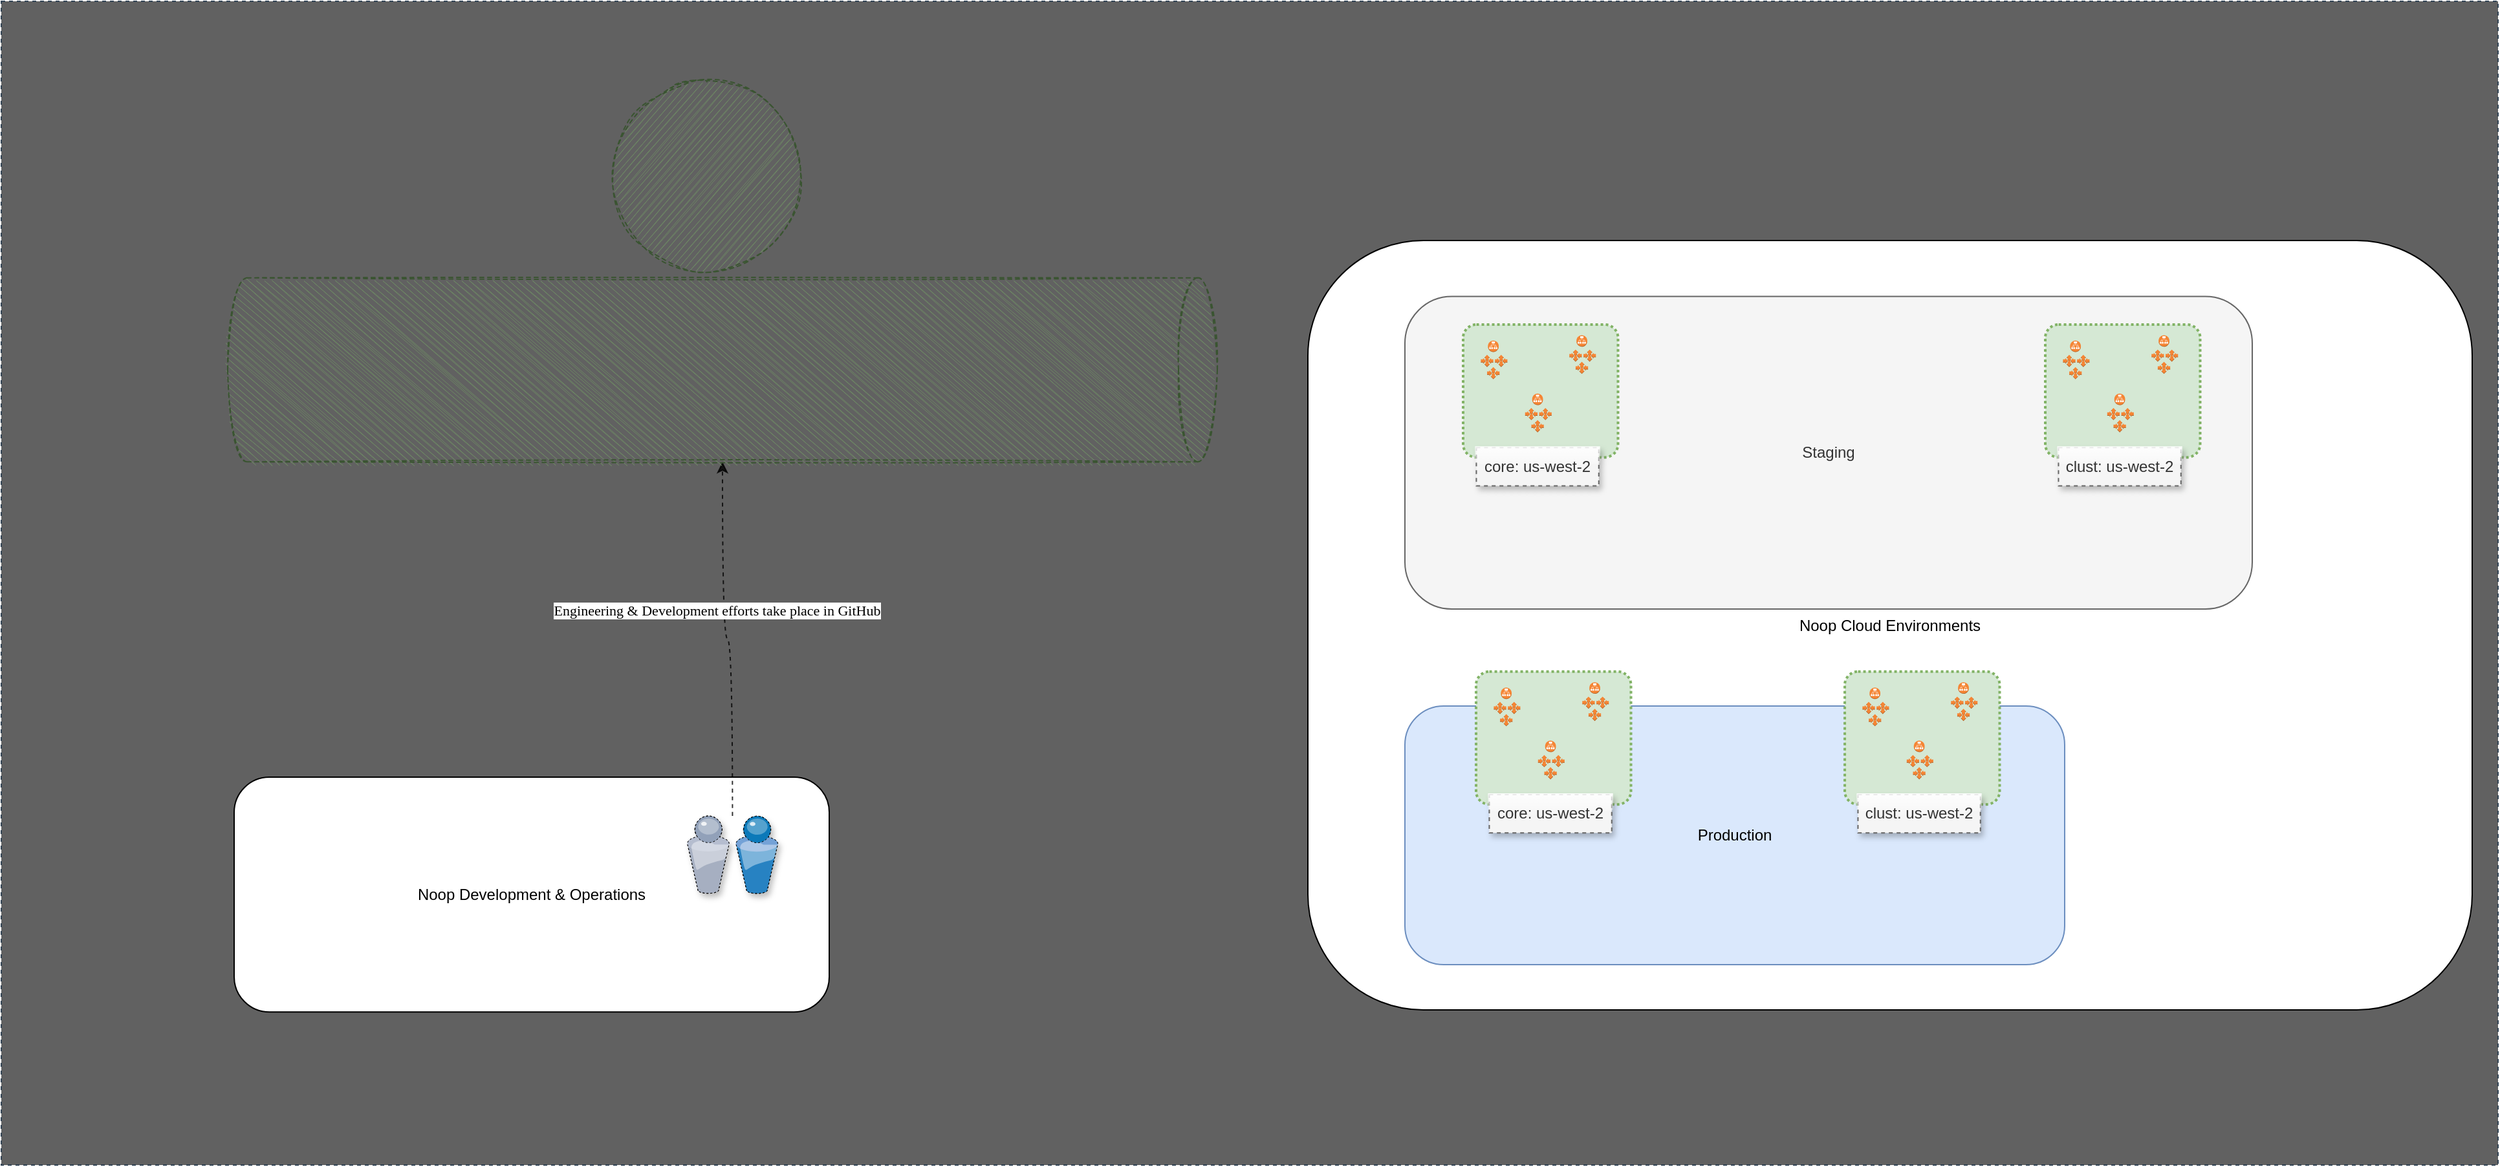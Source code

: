 <mxfile version="17.4.5" type="github">
  <diagram id="MrWLmjiOMjsbcq2BK0N4" name="Page-1">
    <mxGraphModel dx="2790" dy="1673" grid="1" gridSize="10" guides="1" tooltips="1" connect="1" arrows="1" fold="1" page="1" pageScale="1" pageWidth="1100" pageHeight="850" math="0" shadow="0">
      <root>
        <mxCell id="0" />
        <mxCell id="1" parent="0" />
        <mxCell id="ze3RAHLxQSvjNH8ZhFYn-111" value="" style="rounded=0;whiteSpace=wrap;html=1;shadow=0;glass=0;dashed=1;sketch=0;fillColor=#616161;fontColor=#ffffff;strokeColor=#314354;gradientColor=none;" vertex="1" parent="1">
          <mxGeometry x="-550" y="-50" width="1930" height="900" as="geometry" />
        </mxCell>
        <mxCell id="ze3RAHLxQSvjNH8ZhFYn-1" value="Noop Development &amp;amp; Operations" style="rounded=1;whiteSpace=wrap;html=1;" vertex="1" parent="1">
          <mxGeometry x="-370" y="550" width="460" height="181.62" as="geometry" />
        </mxCell>
        <mxCell id="ze3RAHLxQSvjNH8ZhFYn-2" value="Noop Cloud Environments" style="rounded=1;whiteSpace=wrap;html=1;" vertex="1" parent="1">
          <mxGeometry x="460" y="135" width="900" height="595" as="geometry" />
        </mxCell>
        <mxCell id="ze3RAHLxQSvjNH8ZhFYn-3" value="Staging" style="rounded=1;whiteSpace=wrap;html=1;fillColor=#f5f5f5;fontColor=#333333;strokeColor=#666666;" vertex="1" parent="1">
          <mxGeometry x="535" y="178.25" width="655" height="241.75" as="geometry" />
        </mxCell>
        <mxCell id="ze3RAHLxQSvjNH8ZhFYn-5" value="Production" style="rounded=1;whiteSpace=wrap;html=1;fillColor=#dae8fc;strokeColor=#6c8ebf;" vertex="1" parent="1">
          <mxGeometry x="535" y="495" width="510" height="200" as="geometry" />
        </mxCell>
        <mxCell id="ze3RAHLxQSvjNH8ZhFYn-29" value="" style="group" vertex="1" connectable="0" parent="1">
          <mxGeometry x="580" y="200" width="130" height="153.25" as="geometry" />
        </mxCell>
        <mxCell id="ze3RAHLxQSvjNH8ZhFYn-25" value="" style="rounded=1;arcSize=10;dashed=1;fillColor=#d5e8d4;dashPattern=1 1;strokeWidth=2;strokeColor=#82b366;" vertex="1" parent="ze3RAHLxQSvjNH8ZhFYn-29">
          <mxGeometry width="119.737" height="102.695" as="geometry" />
        </mxCell>
        <mxCell id="ze3RAHLxQSvjNH8ZhFYn-11" value="" style="group" vertex="1" connectable="0" parent="ze3RAHLxQSvjNH8ZhFYn-29">
          <mxGeometry x="13.684" y="12.317" width="20.526" height="29.973" as="geometry" />
        </mxCell>
        <mxCell id="ze3RAHLxQSvjNH8ZhFYn-12" value="" style="outlineConnect=0;dashed=0;verticalLabelPosition=bottom;verticalAlign=top;align=center;html=1;shape=mxgraph.aws3.auto_scaling;fillColor=#F58534;gradientColor=none;" vertex="1" parent="ze3RAHLxQSvjNH8ZhFYn-11">
          <mxGeometry y="11.101" width="9.627" height="9.436" as="geometry" />
        </mxCell>
        <mxCell id="ze3RAHLxQSvjNH8ZhFYn-14" value="" style="outlineConnect=0;dashed=0;verticalLabelPosition=bottom;verticalAlign=top;align=center;html=1;shape=mxgraph.aws3.auto_scaling;fillColor=#F58534;gradientColor=none;" vertex="1" parent="ze3RAHLxQSvjNH8ZhFYn-11">
          <mxGeometry x="10.899" y="11.101" width="9.627" height="9.436" as="geometry" />
        </mxCell>
        <mxCell id="ze3RAHLxQSvjNH8ZhFYn-15" value="" style="outlineConnect=0;dashed=0;verticalLabelPosition=bottom;verticalAlign=top;align=center;html=1;shape=mxgraph.aws3.auto_scaling;fillColor=#F58534;gradientColor=none;" vertex="1" parent="ze3RAHLxQSvjNH8ZhFYn-11">
          <mxGeometry x="4.844" y="20.537" width="9.627" height="9.436" as="geometry" />
        </mxCell>
        <mxCell id="ze3RAHLxQSvjNH8ZhFYn-13" value="" style="outlineConnect=0;dashed=0;verticalLabelPosition=bottom;verticalAlign=top;align=center;html=1;shape=mxgraph.aws3.application_load_balancer;fillColor=#F58534;gradientColor=none;" vertex="1" parent="ze3RAHLxQSvjNH8ZhFYn-11">
          <mxGeometry x="5.48" width="8.356" height="8.881" as="geometry" />
        </mxCell>
        <mxCell id="ze3RAHLxQSvjNH8ZhFYn-10" value="" style="group" vertex="1" connectable="0" parent="ze3RAHLxQSvjNH8ZhFYn-29">
          <mxGeometry x="47.895" y="53.376" width="82.105" height="99.874" as="geometry" />
        </mxCell>
        <mxCell id="ze3RAHLxQSvjNH8ZhFYn-6" value="" style="outlineConnect=0;dashed=0;verticalLabelPosition=bottom;verticalAlign=top;align=center;html=1;shape=mxgraph.aws3.auto_scaling;fillColor=#F58534;gradientColor=none;" vertex="1" parent="ze3RAHLxQSvjNH8ZhFYn-10">
          <mxGeometry y="11.101" width="9.627" height="9.436" as="geometry" />
        </mxCell>
        <mxCell id="ze3RAHLxQSvjNH8ZhFYn-8" value="" style="outlineConnect=0;dashed=0;verticalLabelPosition=bottom;verticalAlign=top;align=center;html=1;shape=mxgraph.aws3.auto_scaling;fillColor=#F58534;gradientColor=none;" vertex="1" parent="ze3RAHLxQSvjNH8ZhFYn-10">
          <mxGeometry x="10.899" y="11.101" width="9.627" height="9.436" as="geometry" />
        </mxCell>
        <mxCell id="ze3RAHLxQSvjNH8ZhFYn-9" value="" style="outlineConnect=0;dashed=0;verticalLabelPosition=bottom;verticalAlign=top;align=center;html=1;shape=mxgraph.aws3.auto_scaling;fillColor=#F58534;gradientColor=none;" vertex="1" parent="ze3RAHLxQSvjNH8ZhFYn-10">
          <mxGeometry x="4.844" y="20.537" width="9.627" height="9.436" as="geometry" />
        </mxCell>
        <mxCell id="ze3RAHLxQSvjNH8ZhFYn-28" value="core: us-west-2" style="text;html=1;strokeColor=#666666;fillColor=#f5f5f5;align=center;verticalAlign=middle;whiteSpace=wrap;rounded=0;fontColor=#333333;dashed=1;shadow=1;sketch=0;glass=1;" vertex="1" parent="ze3RAHLxQSvjNH8ZhFYn-10">
          <mxGeometry x="-37.671" y="41.784" width="94.647" height="29.587" as="geometry" />
        </mxCell>
        <mxCell id="ze3RAHLxQSvjNH8ZhFYn-7" value="" style="outlineConnect=0;dashed=0;verticalLabelPosition=bottom;verticalAlign=top;align=center;html=1;shape=mxgraph.aws3.application_load_balancer;fillColor=#F58534;gradientColor=none;" vertex="1" parent="ze3RAHLxQSvjNH8ZhFYn-10">
          <mxGeometry x="5.48" width="8.356" height="8.881" as="geometry" />
        </mxCell>
        <mxCell id="ze3RAHLxQSvjNH8ZhFYn-16" value="" style="group" vertex="1" connectable="0" parent="ze3RAHLxQSvjNH8ZhFYn-29">
          <mxGeometry x="82.105" y="8.212" width="20.526" height="29.973" as="geometry" />
        </mxCell>
        <mxCell id="ze3RAHLxQSvjNH8ZhFYn-17" value="" style="outlineConnect=0;dashed=0;verticalLabelPosition=bottom;verticalAlign=top;align=center;html=1;shape=mxgraph.aws3.auto_scaling;fillColor=#F58534;gradientColor=none;" vertex="1" parent="ze3RAHLxQSvjNH8ZhFYn-16">
          <mxGeometry y="11.101" width="9.627" height="9.436" as="geometry" />
        </mxCell>
        <mxCell id="ze3RAHLxQSvjNH8ZhFYn-19" value="" style="outlineConnect=0;dashed=0;verticalLabelPosition=bottom;verticalAlign=top;align=center;html=1;shape=mxgraph.aws3.auto_scaling;fillColor=#F58534;gradientColor=none;" vertex="1" parent="ze3RAHLxQSvjNH8ZhFYn-16">
          <mxGeometry x="10.899" y="11.101" width="9.627" height="9.436" as="geometry" />
        </mxCell>
        <mxCell id="ze3RAHLxQSvjNH8ZhFYn-20" value="" style="outlineConnect=0;dashed=0;verticalLabelPosition=bottom;verticalAlign=top;align=center;html=1;shape=mxgraph.aws3.auto_scaling;fillColor=#F58534;gradientColor=none;" vertex="1" parent="ze3RAHLxQSvjNH8ZhFYn-16">
          <mxGeometry x="4.844" y="20.537" width="9.627" height="9.436" as="geometry" />
        </mxCell>
        <mxCell id="ze3RAHLxQSvjNH8ZhFYn-18" value="" style="outlineConnect=0;dashed=0;verticalLabelPosition=bottom;verticalAlign=top;align=center;html=1;shape=mxgraph.aws3.application_load_balancer;fillColor=#F58534;gradientColor=none;" vertex="1" parent="ze3RAHLxQSvjNH8ZhFYn-16">
          <mxGeometry x="5.48" width="8.356" height="8.881" as="geometry" />
        </mxCell>
        <mxCell id="ze3RAHLxQSvjNH8ZhFYn-50" value="" style="group" vertex="1" connectable="0" parent="1">
          <mxGeometry x="1030" y="200" width="130" height="153.25" as="geometry" />
        </mxCell>
        <mxCell id="ze3RAHLxQSvjNH8ZhFYn-51" value="" style="rounded=1;arcSize=10;dashed=1;fillColor=#d5e8d4;dashPattern=1 1;strokeWidth=2;strokeColor=#82b366;" vertex="1" parent="ze3RAHLxQSvjNH8ZhFYn-50">
          <mxGeometry width="119.737" height="102.695" as="geometry" />
        </mxCell>
        <mxCell id="ze3RAHLxQSvjNH8ZhFYn-52" value="" style="group" vertex="1" connectable="0" parent="ze3RAHLxQSvjNH8ZhFYn-50">
          <mxGeometry x="13.684" y="12.317" width="20.526" height="29.973" as="geometry" />
        </mxCell>
        <mxCell id="ze3RAHLxQSvjNH8ZhFYn-53" value="" style="outlineConnect=0;dashed=0;verticalLabelPosition=bottom;verticalAlign=top;align=center;html=1;shape=mxgraph.aws3.auto_scaling;fillColor=#F58534;gradientColor=none;" vertex="1" parent="ze3RAHLxQSvjNH8ZhFYn-52">
          <mxGeometry y="11.101" width="9.627" height="9.436" as="geometry" />
        </mxCell>
        <mxCell id="ze3RAHLxQSvjNH8ZhFYn-54" value="" style="outlineConnect=0;dashed=0;verticalLabelPosition=bottom;verticalAlign=top;align=center;html=1;shape=mxgraph.aws3.auto_scaling;fillColor=#F58534;gradientColor=none;" vertex="1" parent="ze3RAHLxQSvjNH8ZhFYn-52">
          <mxGeometry x="10.899" y="11.101" width="9.627" height="9.436" as="geometry" />
        </mxCell>
        <mxCell id="ze3RAHLxQSvjNH8ZhFYn-55" value="" style="outlineConnect=0;dashed=0;verticalLabelPosition=bottom;verticalAlign=top;align=center;html=1;shape=mxgraph.aws3.auto_scaling;fillColor=#F58534;gradientColor=none;" vertex="1" parent="ze3RAHLxQSvjNH8ZhFYn-52">
          <mxGeometry x="4.844" y="20.537" width="9.627" height="9.436" as="geometry" />
        </mxCell>
        <mxCell id="ze3RAHLxQSvjNH8ZhFYn-56" value="" style="outlineConnect=0;dashed=0;verticalLabelPosition=bottom;verticalAlign=top;align=center;html=1;shape=mxgraph.aws3.application_load_balancer;fillColor=#F58534;gradientColor=none;" vertex="1" parent="ze3RAHLxQSvjNH8ZhFYn-52">
          <mxGeometry x="5.48" width="8.356" height="8.881" as="geometry" />
        </mxCell>
        <mxCell id="ze3RAHLxQSvjNH8ZhFYn-57" value="" style="group" vertex="1" connectable="0" parent="ze3RAHLxQSvjNH8ZhFYn-50">
          <mxGeometry x="47.895" y="53.376" width="82.105" height="99.874" as="geometry" />
        </mxCell>
        <mxCell id="ze3RAHLxQSvjNH8ZhFYn-58" value="" style="outlineConnect=0;dashed=0;verticalLabelPosition=bottom;verticalAlign=top;align=center;html=1;shape=mxgraph.aws3.auto_scaling;fillColor=#F58534;gradientColor=none;" vertex="1" parent="ze3RAHLxQSvjNH8ZhFYn-57">
          <mxGeometry y="11.101" width="9.627" height="9.436" as="geometry" />
        </mxCell>
        <mxCell id="ze3RAHLxQSvjNH8ZhFYn-59" value="" style="outlineConnect=0;dashed=0;verticalLabelPosition=bottom;verticalAlign=top;align=center;html=1;shape=mxgraph.aws3.auto_scaling;fillColor=#F58534;gradientColor=none;" vertex="1" parent="ze3RAHLxQSvjNH8ZhFYn-57">
          <mxGeometry x="10.899" y="11.101" width="9.627" height="9.436" as="geometry" />
        </mxCell>
        <mxCell id="ze3RAHLxQSvjNH8ZhFYn-60" value="" style="outlineConnect=0;dashed=0;verticalLabelPosition=bottom;verticalAlign=top;align=center;html=1;shape=mxgraph.aws3.auto_scaling;fillColor=#F58534;gradientColor=none;" vertex="1" parent="ze3RAHLxQSvjNH8ZhFYn-57">
          <mxGeometry x="4.844" y="20.537" width="9.627" height="9.436" as="geometry" />
        </mxCell>
        <mxCell id="ze3RAHLxQSvjNH8ZhFYn-61" value="clust: us-west-2" style="text;html=1;strokeColor=#666666;fillColor=#f5f5f5;align=center;verticalAlign=middle;whiteSpace=wrap;rounded=0;fontColor=#333333;dashed=1;shadow=1;sketch=0;glass=1;" vertex="1" parent="ze3RAHLxQSvjNH8ZhFYn-57">
          <mxGeometry x="-37.671" y="41.784" width="94.647" height="29.587" as="geometry" />
        </mxCell>
        <mxCell id="ze3RAHLxQSvjNH8ZhFYn-62" value="" style="outlineConnect=0;dashed=0;verticalLabelPosition=bottom;verticalAlign=top;align=center;html=1;shape=mxgraph.aws3.application_load_balancer;fillColor=#F58534;gradientColor=none;" vertex="1" parent="ze3RAHLxQSvjNH8ZhFYn-57">
          <mxGeometry x="5.48" width="8.356" height="8.881" as="geometry" />
        </mxCell>
        <mxCell id="ze3RAHLxQSvjNH8ZhFYn-63" value="" style="group" vertex="1" connectable="0" parent="ze3RAHLxQSvjNH8ZhFYn-50">
          <mxGeometry x="82.105" y="8.212" width="20.526" height="29.973" as="geometry" />
        </mxCell>
        <mxCell id="ze3RAHLxQSvjNH8ZhFYn-64" value="" style="outlineConnect=0;dashed=0;verticalLabelPosition=bottom;verticalAlign=top;align=center;html=1;shape=mxgraph.aws3.auto_scaling;fillColor=#F58534;gradientColor=none;" vertex="1" parent="ze3RAHLxQSvjNH8ZhFYn-63">
          <mxGeometry y="11.101" width="9.627" height="9.436" as="geometry" />
        </mxCell>
        <mxCell id="ze3RAHLxQSvjNH8ZhFYn-65" value="" style="outlineConnect=0;dashed=0;verticalLabelPosition=bottom;verticalAlign=top;align=center;html=1;shape=mxgraph.aws3.auto_scaling;fillColor=#F58534;gradientColor=none;" vertex="1" parent="ze3RAHLxQSvjNH8ZhFYn-63">
          <mxGeometry x="10.899" y="11.101" width="9.627" height="9.436" as="geometry" />
        </mxCell>
        <mxCell id="ze3RAHLxQSvjNH8ZhFYn-66" value="" style="outlineConnect=0;dashed=0;verticalLabelPosition=bottom;verticalAlign=top;align=center;html=1;shape=mxgraph.aws3.auto_scaling;fillColor=#F58534;gradientColor=none;" vertex="1" parent="ze3RAHLxQSvjNH8ZhFYn-63">
          <mxGeometry x="4.844" y="20.537" width="9.627" height="9.436" as="geometry" />
        </mxCell>
        <mxCell id="ze3RAHLxQSvjNH8ZhFYn-67" value="" style="outlineConnect=0;dashed=0;verticalLabelPosition=bottom;verticalAlign=top;align=center;html=1;shape=mxgraph.aws3.application_load_balancer;fillColor=#F58534;gradientColor=none;" vertex="1" parent="ze3RAHLxQSvjNH8ZhFYn-63">
          <mxGeometry x="5.48" width="8.356" height="8.881" as="geometry" />
        </mxCell>
        <mxCell id="ze3RAHLxQSvjNH8ZhFYn-68" value="" style="group" vertex="1" connectable="0" parent="1">
          <mxGeometry x="590" y="468.38" width="130" height="153.25" as="geometry" />
        </mxCell>
        <mxCell id="ze3RAHLxQSvjNH8ZhFYn-69" value="" style="rounded=1;arcSize=10;dashed=1;fillColor=#d5e8d4;dashPattern=1 1;strokeWidth=2;strokeColor=#82b366;" vertex="1" parent="ze3RAHLxQSvjNH8ZhFYn-68">
          <mxGeometry width="119.737" height="102.695" as="geometry" />
        </mxCell>
        <mxCell id="ze3RAHLxQSvjNH8ZhFYn-70" value="" style="group" vertex="1" connectable="0" parent="ze3RAHLxQSvjNH8ZhFYn-68">
          <mxGeometry x="13.684" y="12.317" width="20.526" height="29.973" as="geometry" />
        </mxCell>
        <mxCell id="ze3RAHLxQSvjNH8ZhFYn-71" value="" style="outlineConnect=0;dashed=0;verticalLabelPosition=bottom;verticalAlign=top;align=center;html=1;shape=mxgraph.aws3.auto_scaling;fillColor=#F58534;gradientColor=none;" vertex="1" parent="ze3RAHLxQSvjNH8ZhFYn-70">
          <mxGeometry y="11.101" width="9.627" height="9.436" as="geometry" />
        </mxCell>
        <mxCell id="ze3RAHLxQSvjNH8ZhFYn-72" value="" style="outlineConnect=0;dashed=0;verticalLabelPosition=bottom;verticalAlign=top;align=center;html=1;shape=mxgraph.aws3.auto_scaling;fillColor=#F58534;gradientColor=none;" vertex="1" parent="ze3RAHLxQSvjNH8ZhFYn-70">
          <mxGeometry x="10.899" y="11.101" width="9.627" height="9.436" as="geometry" />
        </mxCell>
        <mxCell id="ze3RAHLxQSvjNH8ZhFYn-73" value="" style="outlineConnect=0;dashed=0;verticalLabelPosition=bottom;verticalAlign=top;align=center;html=1;shape=mxgraph.aws3.auto_scaling;fillColor=#F58534;gradientColor=none;" vertex="1" parent="ze3RAHLxQSvjNH8ZhFYn-70">
          <mxGeometry x="4.844" y="20.537" width="9.627" height="9.436" as="geometry" />
        </mxCell>
        <mxCell id="ze3RAHLxQSvjNH8ZhFYn-74" value="" style="outlineConnect=0;dashed=0;verticalLabelPosition=bottom;verticalAlign=top;align=center;html=1;shape=mxgraph.aws3.application_load_balancer;fillColor=#F58534;gradientColor=none;" vertex="1" parent="ze3RAHLxQSvjNH8ZhFYn-70">
          <mxGeometry x="5.48" width="8.356" height="8.881" as="geometry" />
        </mxCell>
        <mxCell id="ze3RAHLxQSvjNH8ZhFYn-75" value="" style="group" vertex="1" connectable="0" parent="ze3RAHLxQSvjNH8ZhFYn-68">
          <mxGeometry x="47.895" y="53.376" width="82.105" height="99.874" as="geometry" />
        </mxCell>
        <mxCell id="ze3RAHLxQSvjNH8ZhFYn-76" value="" style="outlineConnect=0;dashed=0;verticalLabelPosition=bottom;verticalAlign=top;align=center;html=1;shape=mxgraph.aws3.auto_scaling;fillColor=#F58534;gradientColor=none;" vertex="1" parent="ze3RAHLxQSvjNH8ZhFYn-75">
          <mxGeometry y="11.101" width="9.627" height="9.436" as="geometry" />
        </mxCell>
        <mxCell id="ze3RAHLxQSvjNH8ZhFYn-77" value="" style="outlineConnect=0;dashed=0;verticalLabelPosition=bottom;verticalAlign=top;align=center;html=1;shape=mxgraph.aws3.auto_scaling;fillColor=#F58534;gradientColor=none;" vertex="1" parent="ze3RAHLxQSvjNH8ZhFYn-75">
          <mxGeometry x="10.899" y="11.101" width="9.627" height="9.436" as="geometry" />
        </mxCell>
        <mxCell id="ze3RAHLxQSvjNH8ZhFYn-78" value="" style="outlineConnect=0;dashed=0;verticalLabelPosition=bottom;verticalAlign=top;align=center;html=1;shape=mxgraph.aws3.auto_scaling;fillColor=#F58534;gradientColor=none;" vertex="1" parent="ze3RAHLxQSvjNH8ZhFYn-75">
          <mxGeometry x="4.844" y="20.537" width="9.627" height="9.436" as="geometry" />
        </mxCell>
        <mxCell id="ze3RAHLxQSvjNH8ZhFYn-79" value="core: us-west-2" style="text;html=1;strokeColor=#666666;fillColor=#f5f5f5;align=center;verticalAlign=middle;whiteSpace=wrap;rounded=0;fontColor=#333333;dashed=1;shadow=1;sketch=0;glass=1;" vertex="1" parent="ze3RAHLxQSvjNH8ZhFYn-75">
          <mxGeometry x="-37.671" y="41.784" width="94.647" height="29.587" as="geometry" />
        </mxCell>
        <mxCell id="ze3RAHLxQSvjNH8ZhFYn-80" value="" style="outlineConnect=0;dashed=0;verticalLabelPosition=bottom;verticalAlign=top;align=center;html=1;shape=mxgraph.aws3.application_load_balancer;fillColor=#F58534;gradientColor=none;" vertex="1" parent="ze3RAHLxQSvjNH8ZhFYn-75">
          <mxGeometry x="5.48" width="8.356" height="8.881" as="geometry" />
        </mxCell>
        <mxCell id="ze3RAHLxQSvjNH8ZhFYn-81" value="" style="group" vertex="1" connectable="0" parent="ze3RAHLxQSvjNH8ZhFYn-68">
          <mxGeometry x="82.105" y="8.212" width="20.526" height="29.973" as="geometry" />
        </mxCell>
        <mxCell id="ze3RAHLxQSvjNH8ZhFYn-82" value="" style="outlineConnect=0;dashed=0;verticalLabelPosition=bottom;verticalAlign=top;align=center;html=1;shape=mxgraph.aws3.auto_scaling;fillColor=#F58534;gradientColor=none;" vertex="1" parent="ze3RAHLxQSvjNH8ZhFYn-81">
          <mxGeometry y="11.101" width="9.627" height="9.436" as="geometry" />
        </mxCell>
        <mxCell id="ze3RAHLxQSvjNH8ZhFYn-83" value="" style="outlineConnect=0;dashed=0;verticalLabelPosition=bottom;verticalAlign=top;align=center;html=1;shape=mxgraph.aws3.auto_scaling;fillColor=#F58534;gradientColor=none;" vertex="1" parent="ze3RAHLxQSvjNH8ZhFYn-81">
          <mxGeometry x="10.899" y="11.101" width="9.627" height="9.436" as="geometry" />
        </mxCell>
        <mxCell id="ze3RAHLxQSvjNH8ZhFYn-84" value="" style="outlineConnect=0;dashed=0;verticalLabelPosition=bottom;verticalAlign=top;align=center;html=1;shape=mxgraph.aws3.auto_scaling;fillColor=#F58534;gradientColor=none;" vertex="1" parent="ze3RAHLxQSvjNH8ZhFYn-81">
          <mxGeometry x="4.844" y="20.537" width="9.627" height="9.436" as="geometry" />
        </mxCell>
        <mxCell id="ze3RAHLxQSvjNH8ZhFYn-85" value="" style="outlineConnect=0;dashed=0;verticalLabelPosition=bottom;verticalAlign=top;align=center;html=1;shape=mxgraph.aws3.application_load_balancer;fillColor=#F58534;gradientColor=none;" vertex="1" parent="ze3RAHLxQSvjNH8ZhFYn-81">
          <mxGeometry x="5.48" width="8.356" height="8.881" as="geometry" />
        </mxCell>
        <mxCell id="ze3RAHLxQSvjNH8ZhFYn-86" value="" style="group" vertex="1" connectable="0" parent="1">
          <mxGeometry x="875" y="468.38" width="130" height="153.25" as="geometry" />
        </mxCell>
        <mxCell id="ze3RAHLxQSvjNH8ZhFYn-87" value="" style="rounded=1;arcSize=10;dashed=1;fillColor=#d5e8d4;dashPattern=1 1;strokeWidth=2;strokeColor=#82b366;" vertex="1" parent="ze3RAHLxQSvjNH8ZhFYn-86">
          <mxGeometry width="119.737" height="102.695" as="geometry" />
        </mxCell>
        <mxCell id="ze3RAHLxQSvjNH8ZhFYn-88" value="" style="group" vertex="1" connectable="0" parent="ze3RAHLxQSvjNH8ZhFYn-86">
          <mxGeometry x="13.684" y="12.317" width="20.526" height="29.973" as="geometry" />
        </mxCell>
        <mxCell id="ze3RAHLxQSvjNH8ZhFYn-89" value="" style="outlineConnect=0;dashed=0;verticalLabelPosition=bottom;verticalAlign=top;align=center;html=1;shape=mxgraph.aws3.auto_scaling;fillColor=#F58534;gradientColor=none;" vertex="1" parent="ze3RAHLxQSvjNH8ZhFYn-88">
          <mxGeometry y="11.101" width="9.627" height="9.436" as="geometry" />
        </mxCell>
        <mxCell id="ze3RAHLxQSvjNH8ZhFYn-90" value="" style="outlineConnect=0;dashed=0;verticalLabelPosition=bottom;verticalAlign=top;align=center;html=1;shape=mxgraph.aws3.auto_scaling;fillColor=#F58534;gradientColor=none;" vertex="1" parent="ze3RAHLxQSvjNH8ZhFYn-88">
          <mxGeometry x="10.899" y="11.101" width="9.627" height="9.436" as="geometry" />
        </mxCell>
        <mxCell id="ze3RAHLxQSvjNH8ZhFYn-91" value="" style="outlineConnect=0;dashed=0;verticalLabelPosition=bottom;verticalAlign=top;align=center;html=1;shape=mxgraph.aws3.auto_scaling;fillColor=#F58534;gradientColor=none;" vertex="1" parent="ze3RAHLxQSvjNH8ZhFYn-88">
          <mxGeometry x="4.844" y="20.537" width="9.627" height="9.436" as="geometry" />
        </mxCell>
        <mxCell id="ze3RAHLxQSvjNH8ZhFYn-92" value="" style="outlineConnect=0;dashed=0;verticalLabelPosition=bottom;verticalAlign=top;align=center;html=1;shape=mxgraph.aws3.application_load_balancer;fillColor=#F58534;gradientColor=none;" vertex="1" parent="ze3RAHLxQSvjNH8ZhFYn-88">
          <mxGeometry x="5.48" width="8.356" height="8.881" as="geometry" />
        </mxCell>
        <mxCell id="ze3RAHLxQSvjNH8ZhFYn-93" value="" style="group" vertex="1" connectable="0" parent="ze3RAHLxQSvjNH8ZhFYn-86">
          <mxGeometry x="47.895" y="53.376" width="82.105" height="99.874" as="geometry" />
        </mxCell>
        <mxCell id="ze3RAHLxQSvjNH8ZhFYn-94" value="" style="outlineConnect=0;dashed=0;verticalLabelPosition=bottom;verticalAlign=top;align=center;html=1;shape=mxgraph.aws3.auto_scaling;fillColor=#F58534;gradientColor=none;" vertex="1" parent="ze3RAHLxQSvjNH8ZhFYn-93">
          <mxGeometry y="11.101" width="9.627" height="9.436" as="geometry" />
        </mxCell>
        <mxCell id="ze3RAHLxQSvjNH8ZhFYn-95" value="" style="outlineConnect=0;dashed=0;verticalLabelPosition=bottom;verticalAlign=top;align=center;html=1;shape=mxgraph.aws3.auto_scaling;fillColor=#F58534;gradientColor=none;" vertex="1" parent="ze3RAHLxQSvjNH8ZhFYn-93">
          <mxGeometry x="10.899" y="11.101" width="9.627" height="9.436" as="geometry" />
        </mxCell>
        <mxCell id="ze3RAHLxQSvjNH8ZhFYn-96" value="" style="outlineConnect=0;dashed=0;verticalLabelPosition=bottom;verticalAlign=top;align=center;html=1;shape=mxgraph.aws3.auto_scaling;fillColor=#F58534;gradientColor=none;" vertex="1" parent="ze3RAHLxQSvjNH8ZhFYn-93">
          <mxGeometry x="4.844" y="20.537" width="9.627" height="9.436" as="geometry" />
        </mxCell>
        <mxCell id="ze3RAHLxQSvjNH8ZhFYn-97" value="clust: us-west-2" style="text;html=1;strokeColor=#666666;fillColor=#f5f5f5;align=center;verticalAlign=middle;whiteSpace=wrap;rounded=0;fontColor=#333333;dashed=1;shadow=1;sketch=0;glass=1;" vertex="1" parent="ze3RAHLxQSvjNH8ZhFYn-93">
          <mxGeometry x="-37.671" y="41.784" width="94.647" height="29.587" as="geometry" />
        </mxCell>
        <mxCell id="ze3RAHLxQSvjNH8ZhFYn-98" value="" style="outlineConnect=0;dashed=0;verticalLabelPosition=bottom;verticalAlign=top;align=center;html=1;shape=mxgraph.aws3.application_load_balancer;fillColor=#F58534;gradientColor=none;" vertex="1" parent="ze3RAHLxQSvjNH8ZhFYn-93">
          <mxGeometry x="5.48" width="8.356" height="8.881" as="geometry" />
        </mxCell>
        <mxCell id="ze3RAHLxQSvjNH8ZhFYn-99" value="" style="group" vertex="1" connectable="0" parent="ze3RAHLxQSvjNH8ZhFYn-86">
          <mxGeometry x="82.105" y="8.212" width="20.526" height="29.973" as="geometry" />
        </mxCell>
        <mxCell id="ze3RAHLxQSvjNH8ZhFYn-100" value="" style="outlineConnect=0;dashed=0;verticalLabelPosition=bottom;verticalAlign=top;align=center;html=1;shape=mxgraph.aws3.auto_scaling;fillColor=#F58534;gradientColor=none;" vertex="1" parent="ze3RAHLxQSvjNH8ZhFYn-99">
          <mxGeometry y="11.101" width="9.627" height="9.436" as="geometry" />
        </mxCell>
        <mxCell id="ze3RAHLxQSvjNH8ZhFYn-101" value="" style="outlineConnect=0;dashed=0;verticalLabelPosition=bottom;verticalAlign=top;align=center;html=1;shape=mxgraph.aws3.auto_scaling;fillColor=#F58534;gradientColor=none;" vertex="1" parent="ze3RAHLxQSvjNH8ZhFYn-99">
          <mxGeometry x="10.899" y="11.101" width="9.627" height="9.436" as="geometry" />
        </mxCell>
        <mxCell id="ze3RAHLxQSvjNH8ZhFYn-102" value="" style="outlineConnect=0;dashed=0;verticalLabelPosition=bottom;verticalAlign=top;align=center;html=1;shape=mxgraph.aws3.auto_scaling;fillColor=#F58534;gradientColor=none;" vertex="1" parent="ze3RAHLxQSvjNH8ZhFYn-99">
          <mxGeometry x="4.844" y="20.537" width="9.627" height="9.436" as="geometry" />
        </mxCell>
        <mxCell id="ze3RAHLxQSvjNH8ZhFYn-103" value="" style="outlineConnect=0;dashed=0;verticalLabelPosition=bottom;verticalAlign=top;align=center;html=1;shape=mxgraph.aws3.application_load_balancer;fillColor=#F58534;gradientColor=none;" vertex="1" parent="ze3RAHLxQSvjNH8ZhFYn-99">
          <mxGeometry x="5.48" width="8.356" height="8.881" as="geometry" />
        </mxCell>
        <mxCell id="ze3RAHLxQSvjNH8ZhFYn-112" style="rounded=0;orthogonalLoop=1;jettySize=auto;html=1;elbow=vertical;edgeStyle=orthogonalEdgeStyle;curved=1;dashed=1;strokeWidth=1;opacity=80;" edge="1" parent="1" source="ze3RAHLxQSvjNH8ZhFYn-108" target="ze3RAHLxQSvjNH8ZhFYn-109">
          <mxGeometry relative="1" as="geometry" />
        </mxCell>
        <mxCell id="ze3RAHLxQSvjNH8ZhFYn-113" value="&lt;font face=&quot;Comic Sans MS&quot;&gt;Engineering &amp;amp; Development efforts take place in GitHub&lt;/font&gt;" style="edgeLabel;html=1;align=center;verticalAlign=middle;resizable=0;points=[];" vertex="1" connectable="0" parent="ze3RAHLxQSvjNH8ZhFYn-112">
          <mxGeometry x="0.186" y="5" relative="1" as="geometry">
            <mxPoint as="offset" />
          </mxGeometry>
        </mxCell>
        <mxCell id="ze3RAHLxQSvjNH8ZhFYn-108" value="" style="verticalLabelPosition=bottom;sketch=0;aspect=fixed;html=1;verticalAlign=top;strokeColor=none;align=center;outlineConnect=0;shape=mxgraph.citrix.users;rounded=0;shadow=1;glass=1;dashed=1;" vertex="1" parent="1">
          <mxGeometry x="-20" y="580" width="70.36" height="60" as="geometry" />
        </mxCell>
        <mxCell id="ze3RAHLxQSvjNH8ZhFYn-109" value="" style="shape=cylinder3;whiteSpace=wrap;html=1;boundedLbl=1;backgroundOutline=1;size=15;rounded=0;shadow=0;glass=1;dashed=1;sketch=1;rotation=90;fillColor=#6d8764;strokeColor=#3A5431;fontColor=#ffffff;" vertex="1" parent="1">
          <mxGeometry x="-63.67" y="-147.5" width="142.33" height="765" as="geometry" />
        </mxCell>
        <mxCell id="ze3RAHLxQSvjNH8ZhFYn-115" value="" style="group" vertex="1" connectable="0" parent="1">
          <mxGeometry x="-80" y="10" width="150.66" height="150" as="geometry" />
        </mxCell>
        <mxCell id="ze3RAHLxQSvjNH8ZhFYn-106" value="" style="ellipse;whiteSpace=wrap;html=1;aspect=fixed;rounded=0;shadow=0;glass=1;dashed=1;sketch=1;fillColor=#6d8764;strokeColor=#3A5431;fontColor=#ffffff;" vertex="1" parent="ze3RAHLxQSvjNH8ZhFYn-115">
          <mxGeometry width="150" height="150" as="geometry" />
        </mxCell>
        <mxCell id="ze3RAHLxQSvjNH8ZhFYn-105" value="" style="shape=image;html=1;verticalAlign=top;verticalLabelPosition=bottom;labelBackgroundColor=#ffffff;imageAspect=0;aspect=fixed;image=https://cdn2.iconfinder.com/data/icons/social-hand-drawn-icons/64/social_39-128.png;rounded=0;shadow=1;glass=1;dashed=1;sketch=0;" vertex="1" parent="ze3RAHLxQSvjNH8ZhFYn-115">
          <mxGeometry x="37.069" y="36.903" width="76.19" height="76.19" as="geometry" />
        </mxCell>
      </root>
    </mxGraphModel>
  </diagram>
</mxfile>
